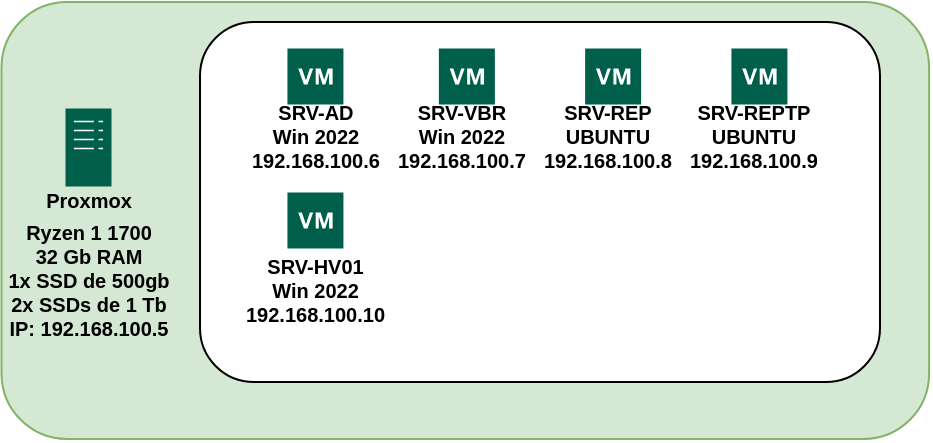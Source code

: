 <mxfile version="21.0.10" type="github">
  <diagram name="Page-1" id="bZKtrY8pI_vAzuFf1L5u">
    <mxGraphModel dx="557" dy="316" grid="1" gridSize="10" guides="1" tooltips="1" connect="1" arrows="1" fold="1" page="1" pageScale="1" pageWidth="850" pageHeight="1100" math="0" shadow="0">
      <root>
        <mxCell id="0" />
        <mxCell id="1" parent="0" />
        <mxCell id="pEXJTFGqanlUoGMeINQw-4" value="" style="rounded=1;whiteSpace=wrap;html=1;rotation=90;fillColor=#d5e8d4;strokeColor=#82b366;" vertex="1" parent="1">
          <mxGeometry x="203.4" y="97.36" width="218.5" height="463.79" as="geometry" />
        </mxCell>
        <mxCell id="pEXJTFGqanlUoGMeINQw-1" value="" style="sketch=0;pointerEvents=1;shadow=0;dashed=0;html=1;strokeColor=none;fillColor=#005F4B;labelPosition=center;verticalLabelPosition=bottom;verticalAlign=top;align=center;outlineConnect=0;shape=mxgraph.veeam2.server;" vertex="1" parent="1">
          <mxGeometry x="112.75" y="273.26" width="23" height="39" as="geometry" />
        </mxCell>
        <mxCell id="pEXJTFGqanlUoGMeINQw-5" value="" style="rounded=1;whiteSpace=wrap;html=1;" vertex="1" parent="1">
          <mxGeometry x="180" y="230" width="340" height="180" as="geometry" />
        </mxCell>
        <mxCell id="pEXJTFGqanlUoGMeINQw-2" value="" style="sketch=0;pointerEvents=1;shadow=0;dashed=0;html=1;strokeColor=none;fillColor=#005F4B;labelPosition=center;verticalLabelPosition=bottom;verticalAlign=top;align=center;outlineConnect=0;shape=mxgraph.veeam2.virtual_machine;" vertex="1" parent="1">
          <mxGeometry x="223.72" y="243.26" width="28.0" height="28.0" as="geometry" />
        </mxCell>
        <mxCell id="pEXJTFGqanlUoGMeINQw-3" value="&lt;font style=&quot;font-size: 10px;&quot;&gt;Proxmox&lt;br&gt;&lt;div style=&quot;&quot;&gt;&lt;span style=&quot;&quot;&gt;Ryzen 1 1700&lt;/span&gt;&lt;/div&gt;&lt;div style=&quot;&quot;&gt;&lt;span style=&quot;&quot;&gt;32 Gb RAM&lt;/span&gt;&lt;/div&gt;&lt;div style=&quot;&quot;&gt;&lt;span style=&quot;&quot;&gt;1x SSD de 500gb&lt;/span&gt;&lt;/div&gt;&lt;div style=&quot;&quot;&gt;&lt;span style=&quot;&quot;&gt;2x SSDs de 1 Tb&lt;/span&gt;&lt;/div&gt;&lt;div style=&quot;&quot;&gt;&lt;span style=&quot;&quot;&gt;IP: 192.168.100.5&lt;/span&gt;&lt;/div&gt;&lt;/font&gt;" style="text;strokeColor=none;fillColor=none;html=1;fontSize=24;fontStyle=1;verticalAlign=middle;align=center;" vertex="1" parent="1">
          <mxGeometry x="80" y="305.26" width="88.5" height="80" as="geometry" />
        </mxCell>
        <mxCell id="pEXJTFGqanlUoGMeINQw-6" value="" style="sketch=0;pointerEvents=1;shadow=0;dashed=0;html=1;strokeColor=none;fillColor=#005F4B;labelPosition=center;verticalLabelPosition=bottom;verticalAlign=top;align=center;outlineConnect=0;shape=mxgraph.veeam2.virtual_machine;" vertex="1" parent="1">
          <mxGeometry x="299.43" y="243.26" width="28.0" height="28.0" as="geometry" />
        </mxCell>
        <mxCell id="pEXJTFGqanlUoGMeINQw-7" value="" style="sketch=0;pointerEvents=1;shadow=0;dashed=0;html=1;strokeColor=none;fillColor=#005F4B;labelPosition=center;verticalLabelPosition=bottom;verticalAlign=top;align=center;outlineConnect=0;shape=mxgraph.veeam2.virtual_machine;" vertex="1" parent="1">
          <mxGeometry x="372.57" y="243.26" width="28.0" height="28.0" as="geometry" />
        </mxCell>
        <mxCell id="pEXJTFGqanlUoGMeINQw-8" value="" style="sketch=0;pointerEvents=1;shadow=0;dashed=0;html=1;strokeColor=none;fillColor=#005F4B;labelPosition=center;verticalLabelPosition=bottom;verticalAlign=top;align=center;outlineConnect=0;shape=mxgraph.veeam2.virtual_machine;" vertex="1" parent="1">
          <mxGeometry x="445.71" y="243.26" width="28.0" height="28.0" as="geometry" />
        </mxCell>
        <mxCell id="pEXJTFGqanlUoGMeINQw-13" value="" style="sketch=0;pointerEvents=1;shadow=0;dashed=0;html=1;strokeColor=none;fillColor=#005F4B;labelPosition=center;verticalLabelPosition=bottom;verticalAlign=top;align=center;outlineConnect=0;shape=mxgraph.veeam2.virtual_machine;" vertex="1" parent="1">
          <mxGeometry x="223.72" y="315.26" width="28.0" height="28.0" as="geometry" />
        </mxCell>
        <mxCell id="pEXJTFGqanlUoGMeINQw-22" value="&lt;div style=&quot;text-align: center; font-size: 10px;&quot;&gt;&lt;b style=&quot;&quot;&gt;&lt;font style=&quot;font-size: 10px;&quot;&gt;SRV-AD&lt;/font&gt;&lt;/b&gt;&lt;/div&gt;&lt;div style=&quot;text-align: center; font-size: 10px;&quot;&gt;&lt;b&gt;&lt;font style=&quot;font-size: 10px;&quot;&gt;Win 2022&lt;/font&gt;&lt;/b&gt;&lt;/div&gt;&lt;div style=&quot;text-align: center; font-size: 10px;&quot;&gt;&lt;b style=&quot;background-color: initial;&quot;&gt;&lt;font style=&quot;font-size: 10px;&quot;&gt;192.168.100.6&lt;/font&gt;&lt;/b&gt;&lt;/div&gt;" style="text;whiteSpace=wrap;html=1;" vertex="1" parent="1">
          <mxGeometry x="203.72" y="263.26" width="73.14" height="42" as="geometry" />
        </mxCell>
        <mxCell id="pEXJTFGqanlUoGMeINQw-23" value="&lt;div style=&quot;text-align: center; font-size: 10px;&quot;&gt;&lt;b style=&quot;&quot;&gt;&lt;font style=&quot;font-size: 10px;&quot;&gt;SRV-VBR&lt;/font&gt;&lt;/b&gt;&lt;/div&gt;&lt;div style=&quot;text-align: center; font-size: 10px;&quot;&gt;&lt;b&gt;&lt;font style=&quot;font-size: 10px;&quot;&gt;Win 2022&lt;/font&gt;&lt;/b&gt;&lt;/div&gt;&lt;div style=&quot;text-align: center; font-size: 10px;&quot;&gt;&lt;b style=&quot;background-color: initial;&quot;&gt;&lt;font style=&quot;font-size: 10px;&quot;&gt;192.168.100.7&lt;/font&gt;&lt;/b&gt;&lt;/div&gt;" style="text;whiteSpace=wrap;html=1;" vertex="1" parent="1">
          <mxGeometry x="276.86" y="263.26" width="73.14" height="42" as="geometry" />
        </mxCell>
        <mxCell id="pEXJTFGqanlUoGMeINQw-24" value="&lt;div style=&quot;text-align: center; font-size: 10px;&quot;&gt;&lt;b style=&quot;&quot;&gt;&lt;font style=&quot;font-size: 10px;&quot;&gt;SRV-REP&lt;/font&gt;&lt;/b&gt;&lt;/div&gt;&lt;div style=&quot;text-align: center; font-size: 10px;&quot;&gt;&lt;b&gt;UBUNTU&lt;/b&gt;&lt;/div&gt;&lt;div style=&quot;text-align: center; font-size: 10px;&quot;&gt;&lt;b style=&quot;background-color: initial;&quot;&gt;&lt;font style=&quot;font-size: 10px;&quot;&gt;192.168.100.8&lt;/font&gt;&lt;/b&gt;&lt;/div&gt;" style="text;whiteSpace=wrap;html=1;" vertex="1" parent="1">
          <mxGeometry x="350" y="263.26" width="73.14" height="42" as="geometry" />
        </mxCell>
        <mxCell id="pEXJTFGqanlUoGMeINQw-25" value="&lt;div style=&quot;text-align: center; font-size: 10px;&quot;&gt;&lt;b style=&quot;&quot;&gt;&lt;font style=&quot;font-size: 10px;&quot;&gt;SRV-REPTP&lt;/font&gt;&lt;/b&gt;&lt;/div&gt;&lt;div style=&quot;text-align: center; font-size: 10px;&quot;&gt;&lt;b&gt;UBUNTU&lt;/b&gt;&lt;/div&gt;&lt;div style=&quot;text-align: center; font-size: 10px;&quot;&gt;&lt;b style=&quot;background-color: initial;&quot;&gt;&lt;font style=&quot;font-size: 10px;&quot;&gt;192.168.100.9&lt;/font&gt;&lt;/b&gt;&lt;/div&gt;" style="text;whiteSpace=wrap;html=1;" vertex="1" parent="1">
          <mxGeometry x="423.14" y="263.26" width="73.14" height="42" as="geometry" />
        </mxCell>
        <mxCell id="pEXJTFGqanlUoGMeINQw-26" value="&lt;div style=&quot;text-align: center; font-size: 10px;&quot;&gt;&lt;b style=&quot;&quot;&gt;&lt;font style=&quot;font-size: 10px;&quot;&gt;SRV-HV01&lt;/font&gt;&lt;/b&gt;&lt;/div&gt;&lt;div style=&quot;text-align: center; font-size: 10px;&quot;&gt;&lt;b&gt;&lt;font style=&quot;font-size: 10px;&quot;&gt;Win 2022&lt;/font&gt;&lt;/b&gt;&lt;/div&gt;&lt;div style=&quot;text-align: center; font-size: 10px;&quot;&gt;&lt;b style=&quot;background-color: initial;&quot;&gt;&lt;font style=&quot;font-size: 10px;&quot;&gt;192.168.100.10&lt;/font&gt;&lt;/b&gt;&lt;/div&gt;" style="text;whiteSpace=wrap;html=1;" vertex="1" parent="1">
          <mxGeometry x="201.15" y="340" width="73.14" height="45.26" as="geometry" />
        </mxCell>
      </root>
    </mxGraphModel>
  </diagram>
</mxfile>
